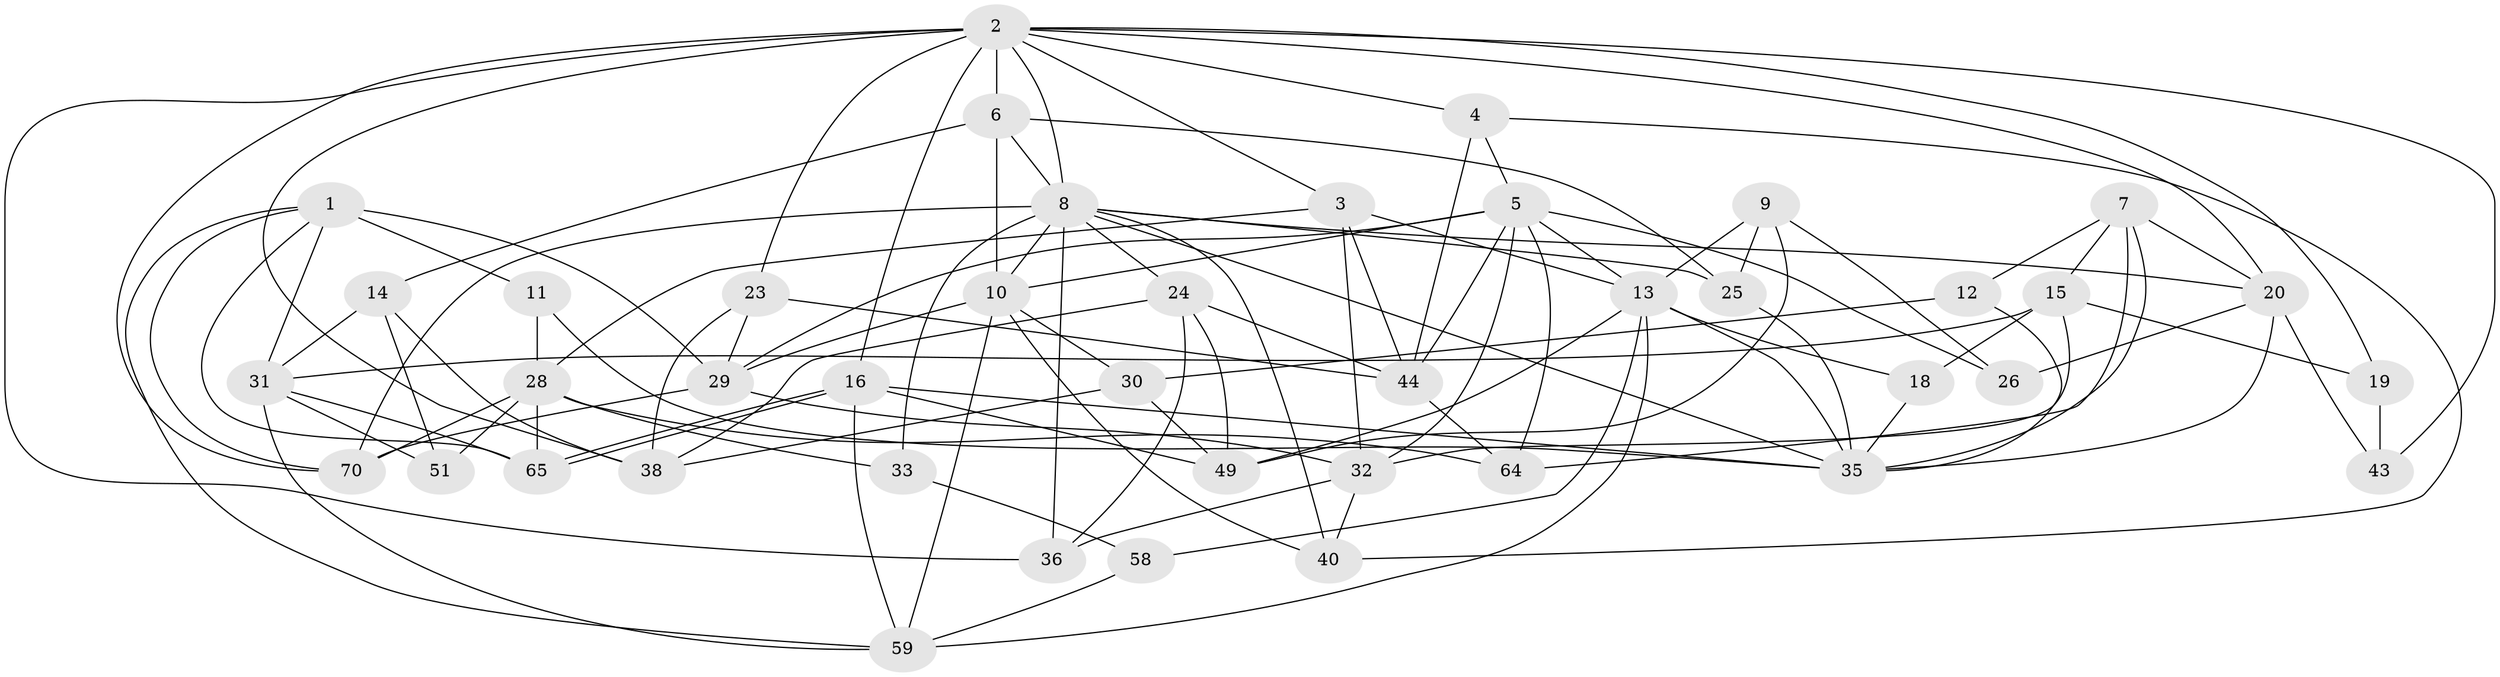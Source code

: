 // original degree distribution, {4: 0.3287671232876712, 8: 0.0273972602739726, 6: 0.0410958904109589, 5: 0.1506849315068493, 3: 0.3561643835616438, 7: 0.0410958904109589, 2: 0.0547945205479452}
// Generated by graph-tools (version 1.1) at 2025/42/03/06/25 10:42:00]
// undirected, 42 vertices, 109 edges
graph export_dot {
graph [start="1"]
  node [color=gray90,style=filled];
  1 [super="+68"];
  2 [super="+52"];
  3 [super="+56"];
  4;
  5 [super="+17"];
  6 [super="+45"];
  7 [super="+55"];
  8 [super="+50"];
  9 [super="+22"];
  10 [super="+41"];
  11;
  12;
  13 [super="+73"];
  14 [super="+54"];
  15 [super="+27"];
  16 [super="+57"];
  18 [super="+34"];
  19 [super="+21"];
  20 [super="+69"];
  23;
  24 [super="+48"];
  25 [super="+47"];
  26 [super="+67"];
  28 [super="+39"];
  29 [super="+63"];
  30 [super="+46"];
  31 [super="+37"];
  32 [super="+66"];
  33;
  35 [super="+60"];
  36 [super="+71"];
  38 [super="+42"];
  40;
  43;
  44 [super="+53"];
  49 [super="+61"];
  51;
  58;
  59 [super="+62"];
  64;
  65;
  70 [super="+72"];
  1 -- 59;
  1 -- 11;
  1 -- 31;
  1 -- 65;
  1 -- 29;
  1 -- 70;
  2 -- 8;
  2 -- 3;
  2 -- 6;
  2 -- 20;
  2 -- 43;
  2 -- 4;
  2 -- 36 [weight=2];
  2 -- 23;
  2 -- 16;
  2 -- 19;
  2 -- 38;
  2 -- 70;
  3 -- 13;
  3 -- 28;
  3 -- 44;
  3 -- 32 [weight=2];
  4 -- 5;
  4 -- 44;
  4 -- 40;
  5 -- 32;
  5 -- 13;
  5 -- 26;
  5 -- 64;
  5 -- 10;
  5 -- 44;
  5 -- 29;
  6 -- 10;
  6 -- 8;
  6 -- 14;
  6 -- 25;
  7 -- 35;
  7 -- 64;
  7 -- 20;
  7 -- 12;
  7 -- 15;
  8 -- 35;
  8 -- 40;
  8 -- 33;
  8 -- 20;
  8 -- 36;
  8 -- 24;
  8 -- 10;
  8 -- 70;
  8 -- 25;
  9 -- 25;
  9 -- 26;
  9 -- 13;
  9 -- 49;
  10 -- 40;
  10 -- 29;
  10 -- 30;
  10 -- 59;
  11 -- 28;
  11 -- 35;
  12 -- 30;
  12 -- 35;
  13 -- 49;
  13 -- 58;
  13 -- 59;
  13 -- 35;
  13 -- 18;
  14 -- 31;
  14 -- 38;
  14 -- 51;
  15 -- 31;
  15 -- 32 [weight=2];
  15 -- 19;
  15 -- 18;
  16 -- 59;
  16 -- 65;
  16 -- 65;
  16 -- 35;
  16 -- 49;
  18 -- 35;
  19 -- 43;
  20 -- 43;
  20 -- 35;
  20 -- 26;
  23 -- 38;
  23 -- 29;
  23 -- 44;
  24 -- 49 [weight=2];
  24 -- 44;
  24 -- 36;
  24 -- 38;
  25 -- 35;
  28 -- 64;
  28 -- 33;
  28 -- 51;
  28 -- 65;
  28 -- 70;
  29 -- 70;
  29 -- 32;
  30 -- 38;
  30 -- 49;
  31 -- 51;
  31 -- 65;
  31 -- 59;
  32 -- 36;
  32 -- 40;
  33 -- 58;
  44 -- 64;
  58 -- 59;
}
